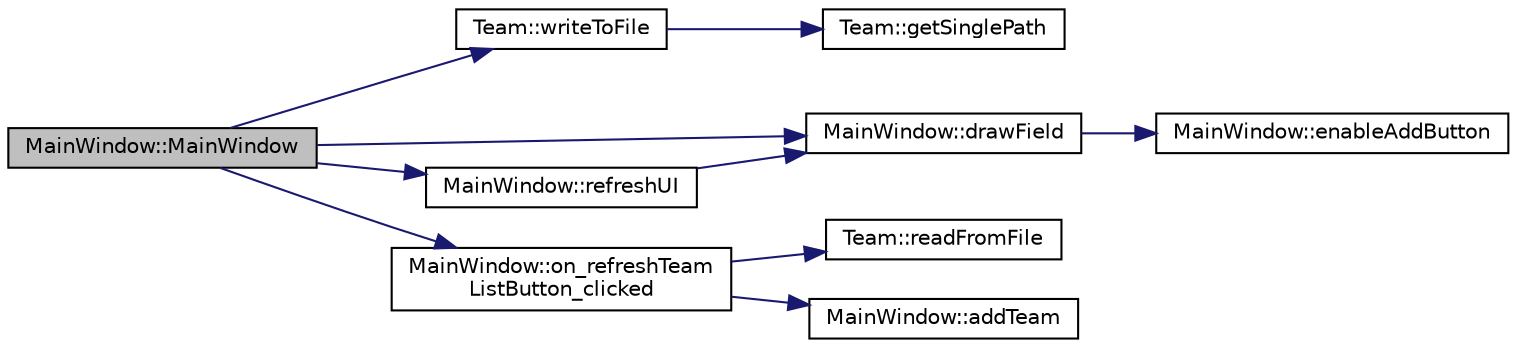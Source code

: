 digraph "MainWindow::MainWindow"
{
  edge [fontname="Helvetica",fontsize="10",labelfontname="Helvetica",labelfontsize="10"];
  node [fontname="Helvetica",fontsize="10",shape=record];
  rankdir="LR";
  Node0 [label="MainWindow::MainWindow",height=0.2,width=0.4,color="black", fillcolor="grey75", style="filled", fontcolor="black"];
  Node0 -> Node1 [color="midnightblue",fontsize="10",style="solid",fontname="Helvetica"];
  Node1 [label="Team::writeToFile",height=0.2,width=0.4,color="black", fillcolor="white", style="filled",URL="$class_team.html#a8245bef50c20b4b5caed0525ebbfaea5"];
  Node1 -> Node2 [color="midnightblue",fontsize="10",style="solid",fontname="Helvetica"];
  Node2 [label="Team::getSinglePath",height=0.2,width=0.4,color="black", fillcolor="white", style="filled",URL="$class_team.html#a5df43cd9e7901e78f3ec4d5be1d8062e"];
  Node0 -> Node3 [color="midnightblue",fontsize="10",style="solid",fontname="Helvetica"];
  Node3 [label="MainWindow::drawField",height=0.2,width=0.4,color="black", fillcolor="white", style="filled",URL="$class_main_window.html#aff1872a445dd3f551048191a3405d023",tooltip="Redraws the field. "];
  Node3 -> Node4 [color="midnightblue",fontsize="10",style="solid",fontname="Helvetica"];
  Node4 [label="MainWindow::enableAddButton",height=0.2,width=0.4,color="black", fillcolor="white", style="filled",URL="$class_main_window.html#a78fcaf82e1e2c3e8a36d37e4cf4a31d4",tooltip="Enables the Add path button. "];
  Node0 -> Node5 [color="midnightblue",fontsize="10",style="solid",fontname="Helvetica"];
  Node5 [label="MainWindow::on_refreshTeam\lListButton_clicked",height=0.2,width=0.4,color="black", fillcolor="white", style="filled",URL="$class_main_window.html#a110f0b96d10c1b83dc434a09d988ffa0",tooltip="Refreshes the team list. "];
  Node5 -> Node6 [color="midnightblue",fontsize="10",style="solid",fontname="Helvetica"];
  Node6 [label="Team::readFromFile",height=0.2,width=0.4,color="black", fillcolor="white", style="filled",URL="$class_team.html#adc5f6d480da08975cfdb402a4ec9844c"];
  Node5 -> Node7 [color="midnightblue",fontsize="10",style="solid",fontname="Helvetica"];
  Node7 [label="MainWindow::addTeam",height=0.2,width=0.4,color="black", fillcolor="white", style="filled",URL="$class_main_window.html#a5aadf02d0a6b61b2e56afd58db66629b",tooltip="Add a Team object to the allTeams vector. "];
  Node0 -> Node8 [color="midnightblue",fontsize="10",style="solid",fontname="Helvetica"];
  Node8 [label="MainWindow::refreshUI",height=0.2,width=0.4,color="black", fillcolor="white", style="filled",URL="$class_main_window.html#ad96e0eb40bdc80c41fea8d00d3a2f092",tooltip="Refreshes UI. "];
  Node8 -> Node3 [color="midnightblue",fontsize="10",style="solid",fontname="Helvetica"];
}
